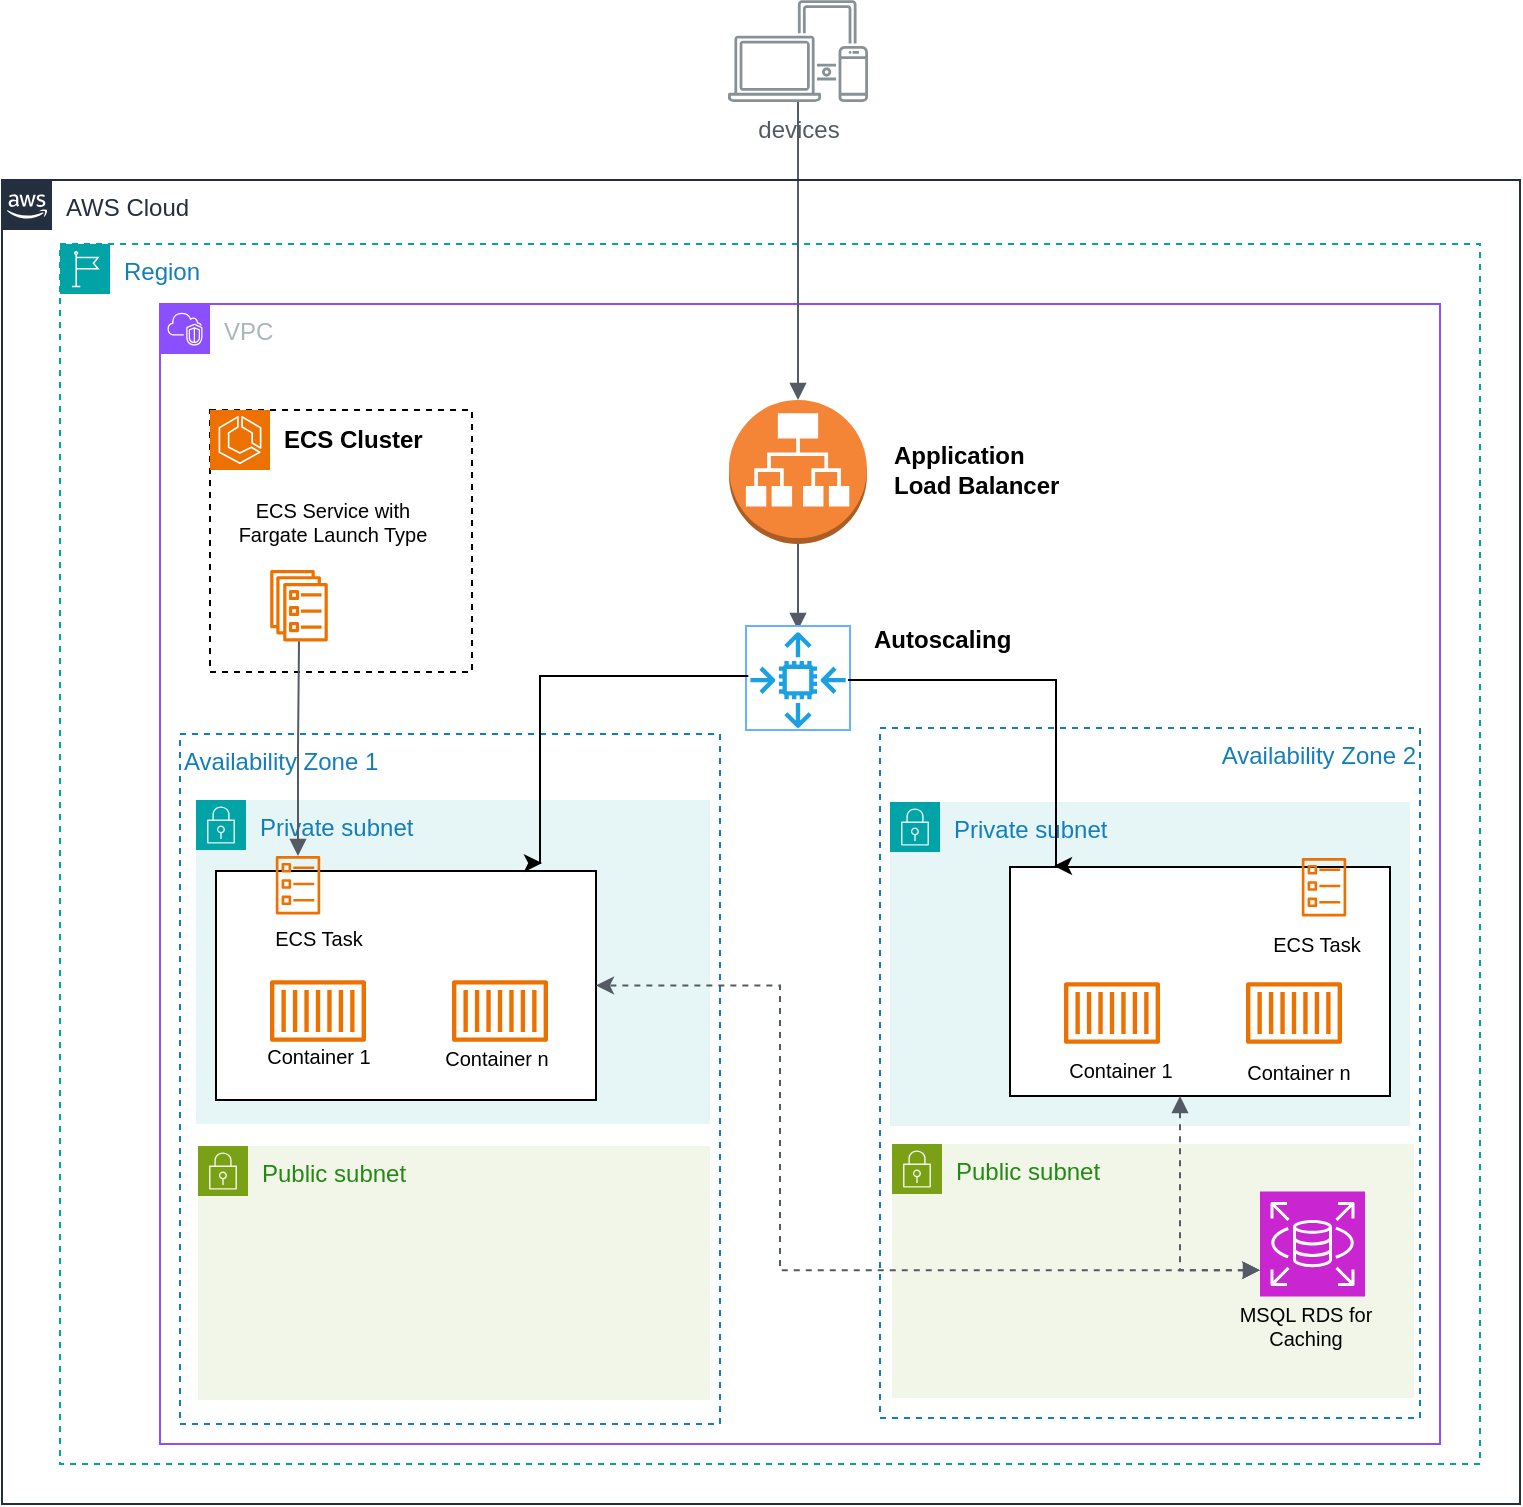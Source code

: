 <mxfile version="24.2.5" type="device">
  <diagram name="Page-1" id="xOiZpuU5NRIlTT_HSMJ2">
    <mxGraphModel dx="998" dy="740" grid="1" gridSize="10" guides="1" tooltips="1" connect="1" arrows="1" fold="1" page="1" pageScale="1" pageWidth="850" pageHeight="1100" math="0" shadow="0">
      <root>
        <mxCell id="0" />
        <mxCell id="1" parent="0" />
        <mxCell id="Z2hQnSYMev5sJFBsLuZH-76" value="Availability Zone 1" style="fillColor=none;strokeColor=#147EBA;dashed=1;verticalAlign=top;fontStyle=0;fontColor=#147EBA;whiteSpace=wrap;html=1;align=left;" parent="1" vertex="1">
          <mxGeometry x="170" y="375" width="270" height="345" as="geometry" />
        </mxCell>
        <mxCell id="Z2hQnSYMev5sJFBsLuZH-5" value="Public subnet" style="points=[[0,0],[0.25,0],[0.5,0],[0.75,0],[1,0],[1,0.25],[1,0.5],[1,0.75],[1,1],[0.75,1],[0.5,1],[0.25,1],[0,1],[0,0.75],[0,0.5],[0,0.25]];outlineConnect=0;gradientColor=none;html=1;whiteSpace=wrap;fontSize=12;fontStyle=0;container=1;pointerEvents=0;collapsible=0;recursiveResize=0;shape=mxgraph.aws4.group;grIcon=mxgraph.aws4.group_security_group;grStroke=0;strokeColor=#7AA116;fillColor=#F2F6E8;verticalAlign=top;align=left;spacingLeft=30;fontColor=#248814;dashed=0;" parent="1" vertex="1">
          <mxGeometry x="179" y="581" width="256" height="127" as="geometry" />
        </mxCell>
        <mxCell id="Z2hQnSYMev5sJFBsLuZH-2" value="Region" style="points=[[0,0],[0.25,0],[0.5,0],[0.75,0],[1,0],[1,0.25],[1,0.5],[1,0.75],[1,1],[0.75,1],[0.5,1],[0.25,1],[0,1],[0,0.75],[0,0.5],[0,0.25]];outlineConnect=0;gradientColor=none;html=1;whiteSpace=wrap;fontSize=12;fontStyle=0;container=1;pointerEvents=0;collapsible=0;recursiveResize=0;shape=mxgraph.aws4.group;grIcon=mxgraph.aws4.group_region;strokeColor=#00A4A6;fillColor=none;verticalAlign=top;align=left;spacingLeft=30;fontColor=#147EBA;dashed=1;" parent="1" vertex="1">
          <mxGeometry x="110" y="130" width="710" height="610" as="geometry" />
        </mxCell>
        <mxCell id="Z2hQnSYMev5sJFBsLuZH-3" value="VPC" style="points=[[0,0],[0.25,0],[0.5,0],[0.75,0],[1,0],[1,0.25],[1,0.5],[1,0.75],[1,1],[0.75,1],[0.5,1],[0.25,1],[0,1],[0,0.75],[0,0.5],[0,0.25]];outlineConnect=0;gradientColor=none;html=1;whiteSpace=wrap;fontSize=12;fontStyle=0;container=1;pointerEvents=0;collapsible=0;recursiveResize=0;shape=mxgraph.aws4.group;grIcon=mxgraph.aws4.group_vpc2;strokeColor=#8C4FFF;fillColor=none;verticalAlign=top;align=left;spacingLeft=30;fontColor=#AAB7B8;dashed=0;" parent="1" vertex="1">
          <mxGeometry x="160" y="160" width="640" height="570" as="geometry" />
        </mxCell>
        <mxCell id="Z2hQnSYMev5sJFBsLuZH-52" value="" style="whiteSpace=wrap;html=1;aspect=fixed;dashed=1;" parent="Z2hQnSYMev5sJFBsLuZH-3" vertex="1">
          <mxGeometry x="25" y="53" width="131" height="131" as="geometry" />
        </mxCell>
        <mxCell id="Z2hQnSYMev5sJFBsLuZH-9" value="" style="outlineConnect=0;dashed=0;verticalLabelPosition=bottom;verticalAlign=top;align=center;html=1;shape=mxgraph.aws3.application_load_balancer;fillColor=#F58536;gradientColor=none;shadow=0;" parent="Z2hQnSYMev5sJFBsLuZH-3" vertex="1">
          <mxGeometry x="284.5" y="48" width="69" height="72" as="geometry" />
        </mxCell>
        <mxCell id="Z2hQnSYMev5sJFBsLuZH-27" value="" style="sketch=0;points=[[0,0,0],[0.25,0,0],[0.5,0,0],[0.75,0,0],[1,0,0],[0,1,0],[0.25,1,0],[0.5,1,0],[0.75,1,0],[1,1,0],[0,0.25,0],[0,0.5,0],[0,0.75,0],[1,0.25,0],[1,0.5,0],[1,0.75,0]];outlineConnect=0;fontColor=#232F3E;fillColor=#ED7100;strokeColor=#ffffff;dashed=0;verticalLabelPosition=bottom;verticalAlign=top;align=center;html=1;fontSize=12;fontStyle=0;aspect=fixed;shape=mxgraph.aws4.resourceIcon;resIcon=mxgraph.aws4.ecs;" parent="Z2hQnSYMev5sJFBsLuZH-3" vertex="1">
          <mxGeometry x="25" y="53" width="30" height="30" as="geometry" />
        </mxCell>
        <mxCell id="Z2hQnSYMev5sJFBsLuZH-47" value="ECS Cluster" style="text;html=1;align=left;verticalAlign=middle;whiteSpace=wrap;rounded=0;fontStyle=1" parent="Z2hQnSYMev5sJFBsLuZH-3" vertex="1">
          <mxGeometry x="60" y="53" width="81" height="30" as="geometry" />
        </mxCell>
        <mxCell id="Z2hQnSYMev5sJFBsLuZH-54" value="" style="sketch=0;outlineConnect=0;fontColor=#232F3E;gradientColor=none;fillColor=#ED7100;strokeColor=none;dashed=0;verticalLabelPosition=bottom;verticalAlign=top;align=center;html=1;fontSize=12;fontStyle=0;aspect=fixed;pointerEvents=1;shape=mxgraph.aws4.ecs_service;" parent="Z2hQnSYMev5sJFBsLuZH-3" vertex="1">
          <mxGeometry x="55" y="133" width="29" height="35.69" as="geometry" />
        </mxCell>
        <mxCell id="Z2hQnSYMev5sJFBsLuZH-64" value="Autoscaling" style="text;html=1;align=left;verticalAlign=middle;whiteSpace=wrap;rounded=0;fontStyle=1" parent="Z2hQnSYMev5sJFBsLuZH-3" vertex="1">
          <mxGeometry x="354.5" y="153" width="81" height="30" as="geometry" />
        </mxCell>
        <mxCell id="Z2hQnSYMev5sJFBsLuZH-67" value="" style="edgeStyle=orthogonalEdgeStyle;html=1;endArrow=none;elbow=vertical;startArrow=block;startFill=1;strokeColor=#545B64;rounded=0;" parent="Z2hQnSYMev5sJFBsLuZH-3" source="Z2hQnSYMev5sJFBsLuZH-62" target="Z2hQnSYMev5sJFBsLuZH-9" edge="1">
          <mxGeometry width="100" relative="1" as="geometry">
            <mxPoint x="210" y="120" as="sourcePoint" />
            <mxPoint x="310" y="120" as="targetPoint" />
          </mxGeometry>
        </mxCell>
        <mxCell id="Z2hQnSYMev5sJFBsLuZH-63" value="" style="whiteSpace=wrap;html=1;aspect=fixed;strokeColor=#66B2FF;" parent="Z2hQnSYMev5sJFBsLuZH-3" vertex="1">
          <mxGeometry x="293" y="161" width="52" height="52" as="geometry" />
        </mxCell>
        <mxCell id="Z2hQnSYMev5sJFBsLuZH-77" value="Availability Zone 2" style="fillColor=none;strokeColor=#147EBA;dashed=1;verticalAlign=top;fontStyle=0;fontColor=#147EBA;whiteSpace=wrap;html=1;align=right;" parent="Z2hQnSYMev5sJFBsLuZH-3" vertex="1">
          <mxGeometry x="360" y="212" width="270" height="345" as="geometry" />
        </mxCell>
        <mxCell id="Z2hQnSYMev5sJFBsLuZH-62" value="" style="outlineConnect=0;fontColor=#ffffff;fillColor=#1ba1e2;strokeColor=#000000;verticalLabelPosition=bottom;verticalAlign=top;align=center;html=1;fontSize=12;fontStyle=0;aspect=fixed;pointerEvents=1;shape=mxgraph.aws4.auto_scaling2;perimeterSpacing=1;labelBorderColor=#1A1A1A;fillStyle=solid;shadow=0;fixDash=0;container=0;backgroundOutline=0;" parent="Z2hQnSYMev5sJFBsLuZH-3" vertex="1">
          <mxGeometry x="295" y="164" width="48" height="48" as="geometry" />
        </mxCell>
        <mxCell id="Z2hQnSYMev5sJFBsLuZH-82" value="" style="group" parent="Z2hQnSYMev5sJFBsLuZH-3" vertex="1" connectable="0">
          <mxGeometry x="18" y="248" width="257" height="162" as="geometry" />
        </mxCell>
        <mxCell id="Z2hQnSYMev5sJFBsLuZH-6" value="Private subnet" style="points=[[0,0],[0.25,0],[0.5,0],[0.75,0],[1,0],[1,0.25],[1,0.5],[1,0.75],[1,1],[0.75,1],[0.5,1],[0.25,1],[0,1],[0,0.75],[0,0.5],[0,0.25]];outlineConnect=0;gradientColor=none;html=1;whiteSpace=wrap;fontSize=12;fontStyle=0;container=1;pointerEvents=0;collapsible=0;recursiveResize=0;shape=mxgraph.aws4.group;grIcon=mxgraph.aws4.group_security_group;grStroke=0;strokeColor=#00A4A6;fillColor=#E6F6F7;verticalAlign=top;align=left;spacingLeft=30;fontColor=#147EBA;dashed=0;" parent="Z2hQnSYMev5sJFBsLuZH-82" vertex="1">
          <mxGeometry width="257" height="162" as="geometry" />
        </mxCell>
        <mxCell id="Z2hQnSYMev5sJFBsLuZH-26" value="" style="rounded=0;whiteSpace=wrap;html=1;" parent="Z2hQnSYMev5sJFBsLuZH-82" vertex="1">
          <mxGeometry x="10" y="35.5" width="190" height="114.5" as="geometry" />
        </mxCell>
        <mxCell id="Z2hQnSYMev5sJFBsLuZH-14" value="" style="sketch=0;outlineConnect=0;fontColor=#232F3E;gradientColor=none;fillColor=#ED7100;strokeColor=none;dashed=0;verticalLabelPosition=bottom;verticalAlign=top;align=center;html=1;fontSize=12;fontStyle=0;aspect=fixed;pointerEvents=1;shape=mxgraph.aws4.container_1;" parent="Z2hQnSYMev5sJFBsLuZH-82" vertex="1">
          <mxGeometry x="37" y="90" width="48" height="31" as="geometry" />
        </mxCell>
        <mxCell id="Z2hQnSYMev5sJFBsLuZH-15" value="" style="sketch=0;outlineConnect=0;fontColor=#232F3E;gradientColor=none;fillColor=#ED7100;strokeColor=none;dashed=0;verticalLabelPosition=bottom;verticalAlign=top;align=center;html=1;fontSize=12;fontStyle=0;aspect=fixed;pointerEvents=1;shape=mxgraph.aws4.container_1;" parent="Z2hQnSYMev5sJFBsLuZH-82" vertex="1">
          <mxGeometry x="128" y="90" width="48" height="31" as="geometry" />
        </mxCell>
        <mxCell id="Z2hQnSYMev5sJFBsLuZH-28" value="" style="sketch=0;outlineConnect=0;fontColor=#232F3E;gradientColor=none;fillColor=#ED7100;strokeColor=none;dashed=0;verticalLabelPosition=bottom;verticalAlign=top;align=center;html=1;fontSize=12;fontStyle=0;aspect=fixed;pointerEvents=1;shape=mxgraph.aws4.ecs_task;" parent="Z2hQnSYMev5sJFBsLuZH-82" vertex="1">
          <mxGeometry x="39.75" y="28" width="22.5" height="29.19" as="geometry" />
        </mxCell>
        <mxCell id="Z2hQnSYMev5sJFBsLuZH-70" value="" style="edgeStyle=orthogonalEdgeStyle;rounded=0;orthogonalLoop=1;jettySize=auto;html=1;entryX=0.858;entryY=-0.035;entryDx=0;entryDy=0;entryPerimeter=0;" parent="Z2hQnSYMev5sJFBsLuZH-3" source="Z2hQnSYMev5sJFBsLuZH-62" target="Z2hQnSYMev5sJFBsLuZH-26" edge="1">
          <mxGeometry relative="1" as="geometry">
            <mxPoint x="190" y="410" as="targetPoint" />
            <Array as="points">
              <mxPoint x="190" y="186" />
            </Array>
          </mxGeometry>
        </mxCell>
        <mxCell id="Z2hQnSYMev5sJFBsLuZH-57" value="" style="edgeStyle=orthogonalEdgeStyle;html=1;endArrow=none;elbow=vertical;startArrow=block;startFill=1;strokeColor=#545B64;rounded=0;" parent="Z2hQnSYMev5sJFBsLuZH-3" source="Z2hQnSYMev5sJFBsLuZH-28" target="Z2hQnSYMev5sJFBsLuZH-54" edge="1">
          <mxGeometry width="100" relative="1" as="geometry">
            <mxPoint x="210" y="220" as="sourcePoint" />
            <mxPoint x="310" y="220" as="targetPoint" />
          </mxGeometry>
        </mxCell>
        <mxCell id="Z2hQnSYMev5sJFBsLuZH-50" value="Container 1" style="text;html=1;align=center;verticalAlign=middle;whiteSpace=wrap;rounded=0;fontSize=10;" parent="1" vertex="1">
          <mxGeometry x="211" y="521.19" width="57" height="30" as="geometry" />
        </mxCell>
        <mxCell id="Z2hQnSYMev5sJFBsLuZH-51" value="Container n" style="text;html=1;align=center;verticalAlign=middle;whiteSpace=wrap;rounded=0;fontSize=10;" parent="1" vertex="1">
          <mxGeometry x="300" y="522.19" width="57" height="30" as="geometry" />
        </mxCell>
        <mxCell id="Z2hQnSYMev5sJFBsLuZH-55" value="ECS Service with Fargate Launch Type" style="text;html=1;align=center;verticalAlign=middle;whiteSpace=wrap;rounded=0;fontSize=10;" parent="1" vertex="1">
          <mxGeometry x="197" y="254.19" width="99" height="30" as="geometry" />
        </mxCell>
        <mxCell id="Z2hQnSYMev5sJFBsLuZH-60" value="ECS Task" style="text;html=1;align=center;verticalAlign=middle;whiteSpace=wrap;rounded=0;fontSize=10;" parent="1" vertex="1">
          <mxGeometry x="211" y="462.19" width="57" height="30" as="geometry" />
        </mxCell>
        <mxCell id="Z2hQnSYMev5sJFBsLuZH-65" value="Application Load Balancer" style="text;html=1;align=left;verticalAlign=middle;whiteSpace=wrap;rounded=0;fontStyle=1" parent="1" vertex="1">
          <mxGeometry x="524.5" y="228" width="85.5" height="30" as="geometry" />
        </mxCell>
        <mxCell id="Z2hQnSYMev5sJFBsLuZH-73" value="devices" style="sketch=0;outlineConnect=0;gradientColor=none;fontColor=#545B64;strokeColor=none;fillColor=#879196;dashed=0;verticalLabelPosition=bottom;verticalAlign=top;align=center;html=1;fontSize=12;fontStyle=0;aspect=fixed;shape=mxgraph.aws4.illustration_devices;pointerEvents=1;fillStyle=solid;" parent="1" vertex="1">
          <mxGeometry x="444" y="8" width="70" height="51.1" as="geometry" />
        </mxCell>
        <mxCell id="Z2hQnSYMev5sJFBsLuZH-75" value="" style="edgeStyle=orthogonalEdgeStyle;html=1;endArrow=none;elbow=vertical;startArrow=block;startFill=1;strokeColor=#545B64;rounded=0;" parent="1" source="Z2hQnSYMev5sJFBsLuZH-9" target="Z2hQnSYMev5sJFBsLuZH-73" edge="1">
          <mxGeometry width="100" relative="1" as="geometry">
            <mxPoint x="270" y="330" as="sourcePoint" />
            <mxPoint x="370" y="330" as="targetPoint" />
          </mxGeometry>
        </mxCell>
        <mxCell id="Z2hQnSYMev5sJFBsLuZH-83" value="" style="group" parent="1" vertex="1" connectable="0">
          <mxGeometry x="525" y="409" width="260" height="162" as="geometry" />
        </mxCell>
        <mxCell id="Z2hQnSYMev5sJFBsLuZH-39" value="Private subnet" style="points=[[0,0],[0.25,0],[0.5,0],[0.75,0],[1,0],[1,0.25],[1,0.5],[1,0.75],[1,1],[0.75,1],[0.5,1],[0.25,1],[0,1],[0,0.75],[0,0.5],[0,0.25]];outlineConnect=0;gradientColor=none;html=1;whiteSpace=wrap;fontSize=12;fontStyle=0;container=1;pointerEvents=0;collapsible=0;recursiveResize=0;shape=mxgraph.aws4.group;grIcon=mxgraph.aws4.group_security_group;grStroke=0;strokeColor=#00A4A6;fillColor=#E6F6F7;verticalAlign=top;align=left;spacingLeft=30;fontColor=#147EBA;dashed=0;" parent="Z2hQnSYMev5sJFBsLuZH-83" vertex="1">
          <mxGeometry width="260" height="162" as="geometry" />
        </mxCell>
        <mxCell id="Z2hQnSYMev5sJFBsLuZH-40" value="" style="rounded=0;whiteSpace=wrap;html=1;" parent="Z2hQnSYMev5sJFBsLuZH-83" vertex="1">
          <mxGeometry x="60" y="32.5" width="190" height="114.5" as="geometry" />
        </mxCell>
        <mxCell id="Z2hQnSYMev5sJFBsLuZH-41" value="" style="sketch=0;outlineConnect=0;fontColor=#232F3E;gradientColor=none;fillColor=#ED7100;strokeColor=none;dashed=0;verticalLabelPosition=bottom;verticalAlign=top;align=center;html=1;fontSize=12;fontStyle=0;aspect=fixed;pointerEvents=1;shape=mxgraph.aws4.container_1;" parent="Z2hQnSYMev5sJFBsLuZH-83" vertex="1">
          <mxGeometry x="87" y="90" width="48" height="31" as="geometry" />
        </mxCell>
        <mxCell id="Z2hQnSYMev5sJFBsLuZH-42" value="" style="sketch=0;outlineConnect=0;fontColor=#232F3E;gradientColor=none;fillColor=#ED7100;strokeColor=none;dashed=0;verticalLabelPosition=bottom;verticalAlign=top;align=center;html=1;fontSize=12;fontStyle=0;aspect=fixed;pointerEvents=1;shape=mxgraph.aws4.container_1;" parent="Z2hQnSYMev5sJFBsLuZH-83" vertex="1">
          <mxGeometry x="178" y="90" width="48" height="31" as="geometry" />
        </mxCell>
        <mxCell id="Z2hQnSYMev5sJFBsLuZH-44" value="" style="sketch=0;outlineConnect=0;fontColor=#232F3E;gradientColor=none;fillColor=#ED7100;strokeColor=none;dashed=0;verticalLabelPosition=bottom;verticalAlign=top;align=center;html=1;fontSize=12;fontStyle=0;aspect=fixed;pointerEvents=1;shape=mxgraph.aws4.ecs_task;" parent="Z2hQnSYMev5sJFBsLuZH-83" vertex="1">
          <mxGeometry x="205.75" y="28" width="22.5" height="29.19" as="geometry" />
        </mxCell>
        <mxCell id="Z2hQnSYMev5sJFBsLuZH-58" value="Container 1" style="text;html=1;align=center;verticalAlign=middle;whiteSpace=wrap;rounded=0;fontSize=10;" parent="Z2hQnSYMev5sJFBsLuZH-83" vertex="1">
          <mxGeometry x="87" y="119" width="57" height="30" as="geometry" />
        </mxCell>
        <mxCell id="Z2hQnSYMev5sJFBsLuZH-59" value="Container n" style="text;html=1;align=center;verticalAlign=middle;whiteSpace=wrap;rounded=0;fontSize=10;" parent="Z2hQnSYMev5sJFBsLuZH-83" vertex="1">
          <mxGeometry x="176" y="120" width="57" height="30" as="geometry" />
        </mxCell>
        <mxCell id="Z2hQnSYMev5sJFBsLuZH-61" value="ECS Task" style="text;html=1;align=center;verticalAlign=middle;whiteSpace=wrap;rounded=0;fontSize=10;" parent="Z2hQnSYMev5sJFBsLuZH-83" vertex="1">
          <mxGeometry x="185" y="56.19" width="57" height="30" as="geometry" />
        </mxCell>
        <mxCell id="Z2hQnSYMev5sJFBsLuZH-84" value="" style="group" parent="1" vertex="1" connectable="0">
          <mxGeometry x="526" y="580" width="261" height="127" as="geometry" />
        </mxCell>
        <mxCell id="Z2hQnSYMev5sJFBsLuZH-38" value="Public subnet" style="points=[[0,0],[0.25,0],[0.5,0],[0.75,0],[1,0],[1,0.25],[1,0.5],[1,0.75],[1,1],[0.75,1],[0.5,1],[0.25,1],[0,1],[0,0.75],[0,0.5],[0,0.25]];outlineConnect=0;gradientColor=none;html=1;whiteSpace=wrap;fontSize=12;fontStyle=0;container=1;pointerEvents=0;collapsible=0;recursiveResize=0;shape=mxgraph.aws4.group;grIcon=mxgraph.aws4.group_security_group;grStroke=0;strokeColor=#7AA116;fillColor=#F2F6E8;verticalAlign=top;align=left;spacingLeft=30;fontColor=#248814;dashed=0;" parent="Z2hQnSYMev5sJFBsLuZH-84" vertex="1">
          <mxGeometry width="261" height="127" as="geometry" />
        </mxCell>
        <mxCell id="Z2hQnSYMev5sJFBsLuZH-79" value="MSQL RDS for Caching" style="text;html=1;align=center;verticalAlign=middle;whiteSpace=wrap;rounded=0;fontSize=10;" parent="Z2hQnSYMev5sJFBsLuZH-84" vertex="1">
          <mxGeometry x="167" y="76.19" width="80" height="30" as="geometry" />
        </mxCell>
        <mxCell id="Z2hQnSYMev5sJFBsLuZH-78" value="" style="sketch=0;points=[[0,0,0],[0.25,0,0],[0.5,0,0],[0.75,0,0],[1,0,0],[0,1,0],[0.25,1,0],[0.5,1,0],[0.75,1,0],[1,1,0],[0,0.25,0],[0,0.5,0],[0,0.75,0],[1,0.25,0],[1,0.5,0],[1,0.75,0]];outlineConnect=0;fontColor=#232F3E;fillColor=#C925D1;strokeColor=#ffffff;dashed=0;verticalLabelPosition=bottom;verticalAlign=top;align=center;html=1;fontSize=12;fontStyle=0;aspect=fixed;shape=mxgraph.aws4.resourceIcon;resIcon=mxgraph.aws4.rds;" parent="Z2hQnSYMev5sJFBsLuZH-84" vertex="1">
          <mxGeometry x="184" y="23.69" width="52.5" height="52.5" as="geometry" />
        </mxCell>
        <mxCell id="Z2hQnSYMev5sJFBsLuZH-85" value="" style="edgeStyle=orthogonalEdgeStyle;rounded=0;orthogonalLoop=1;jettySize=auto;html=1;entryX=0.858;entryY=-0.035;entryDx=0;entryDy=0;entryPerimeter=0;" parent="1" edge="1">
          <mxGeometry relative="1" as="geometry">
            <mxPoint x="504" y="348" as="sourcePoint" />
            <mxPoint x="607" y="441" as="targetPoint" />
            <Array as="points">
              <mxPoint x="608" y="348" />
            </Array>
          </mxGeometry>
        </mxCell>
        <mxCell id="Z2hQnSYMev5sJFBsLuZH-80" value="" style="edgeStyle=orthogonalEdgeStyle;html=1;endArrow=classic;elbow=vertical;startArrow=block;startFill=1;strokeColor=#545B64;rounded=0;entryX=0;entryY=0.75;entryDx=0;entryDy=0;entryPerimeter=0;endFill=1;dashed=1;" parent="1" source="Z2hQnSYMev5sJFBsLuZH-40" target="Z2hQnSYMev5sJFBsLuZH-78" edge="1">
          <mxGeometry width="100" relative="1" as="geometry">
            <mxPoint x="270" y="330" as="sourcePoint" />
            <mxPoint x="370" y="330" as="targetPoint" />
            <Array as="points">
              <mxPoint x="670" y="643" />
            </Array>
          </mxGeometry>
        </mxCell>
        <mxCell id="Z2hQnSYMev5sJFBsLuZH-81" value="" style="edgeStyle=orthogonalEdgeStyle;html=1;endArrow=classic;elbow=vertical;startArrow=block;startFill=1;strokeColor=#545B64;rounded=0;endFill=1;entryX=1;entryY=0.5;entryDx=0;entryDy=0;exitX=0;exitY=0.75;exitDx=0;exitDy=0;exitPerimeter=0;dashed=1;" parent="1" source="Z2hQnSYMev5sJFBsLuZH-78" target="Z2hQnSYMev5sJFBsLuZH-26" edge="1">
          <mxGeometry width="100" relative="1" as="geometry">
            <mxPoint x="305" y="537.5" as="sourcePoint" />
            <mxPoint x="305" y="557.5" as="targetPoint" />
            <Array as="points">
              <mxPoint x="470" y="643" />
              <mxPoint x="470" y="501" />
            </Array>
          </mxGeometry>
        </mxCell>
        <mxCell id="Z2hQnSYMev5sJFBsLuZH-88" value="AWS Cloud" style="points=[[0,0],[0.25,0],[0.5,0],[0.75,0],[1,0],[1,0.25],[1,0.5],[1,0.75],[1,1],[0.75,1],[0.5,1],[0.25,1],[0,1],[0,0.75],[0,0.5],[0,0.25]];outlineConnect=0;gradientColor=none;html=1;whiteSpace=wrap;fontSize=12;fontStyle=0;container=1;pointerEvents=0;collapsible=0;recursiveResize=0;shape=mxgraph.aws4.group;grIcon=mxgraph.aws4.group_aws_cloud_alt;strokeColor=#232F3E;fillColor=none;verticalAlign=top;align=left;spacingLeft=30;fontColor=#232F3E;dashed=0;" parent="1" vertex="1">
          <mxGeometry x="81" y="98" width="759" height="662" as="geometry" />
        </mxCell>
      </root>
    </mxGraphModel>
  </diagram>
</mxfile>
